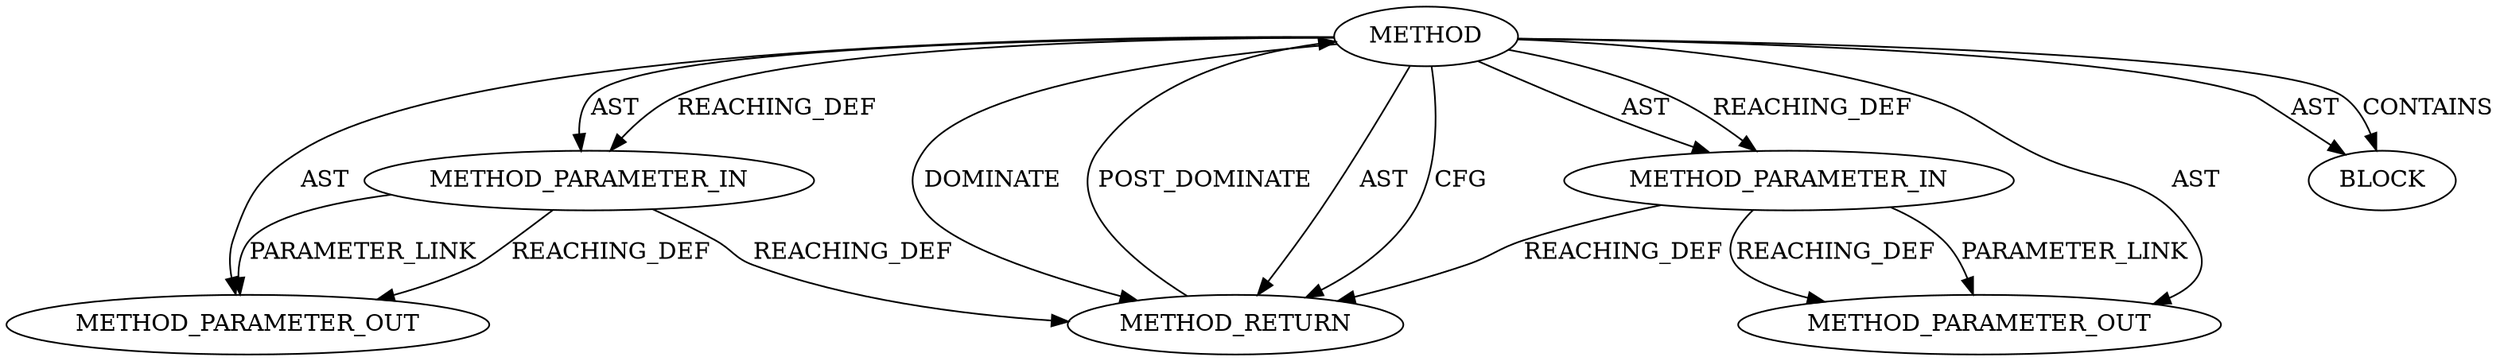 digraph {
  20562 [label=METHOD AST_PARENT_TYPE="NAMESPACE_BLOCK" AST_PARENT_FULL_NAME="<global>" ORDER=0 CODE="<empty>" FULL_NAME="<operator>.division" IS_EXTERNAL=true FILENAME="<empty>" SIGNATURE="" NAME="<operator>.division"]
  22231 [label=METHOD_PARAMETER_OUT ORDER=2 CODE="p2" IS_VARIADIC=false TYPE_FULL_NAME="ANY" EVALUATION_STRATEGY="BY_VALUE" INDEX=2 NAME="p2"]
  20563 [label=METHOD_PARAMETER_IN ORDER=1 CODE="p1" IS_VARIADIC=false TYPE_FULL_NAME="ANY" EVALUATION_STRATEGY="BY_VALUE" INDEX=1 NAME="p1"]
  22230 [label=METHOD_PARAMETER_OUT ORDER=1 CODE="p1" IS_VARIADIC=false TYPE_FULL_NAME="ANY" EVALUATION_STRATEGY="BY_VALUE" INDEX=1 NAME="p1"]
  20565 [label=BLOCK ORDER=1 ARGUMENT_INDEX=1 CODE="<empty>" TYPE_FULL_NAME="ANY"]
  20564 [label=METHOD_PARAMETER_IN ORDER=2 CODE="p2" IS_VARIADIC=false TYPE_FULL_NAME="ANY" EVALUATION_STRATEGY="BY_VALUE" INDEX=2 NAME="p2"]
  20566 [label=METHOD_RETURN ORDER=2 CODE="RET" TYPE_FULL_NAME="ANY" EVALUATION_STRATEGY="BY_VALUE"]
  20562 -> 20565 [label=AST ]
  20563 -> 22230 [label=PARAMETER_LINK ]
  20562 -> 20565 [label=CONTAINS ]
  20562 -> 20566 [label=DOMINATE ]
  20562 -> 20563 [label=AST ]
  20562 -> 20566 [label=AST ]
  20562 -> 20563 [label=REACHING_DEF VARIABLE=""]
  20562 -> 20564 [label=AST ]
  20562 -> 20566 [label=CFG ]
  20566 -> 20562 [label=POST_DOMINATE ]
  20563 -> 22230 [label=REACHING_DEF VARIABLE="p1"]
  20562 -> 22230 [label=AST ]
  20564 -> 20566 [label=REACHING_DEF VARIABLE="p2"]
  20562 -> 22231 [label=AST ]
  20564 -> 22231 [label=PARAMETER_LINK ]
  20564 -> 22231 [label=REACHING_DEF VARIABLE="p2"]
  20562 -> 20564 [label=REACHING_DEF VARIABLE=""]
  20563 -> 20566 [label=REACHING_DEF VARIABLE="p1"]
}
